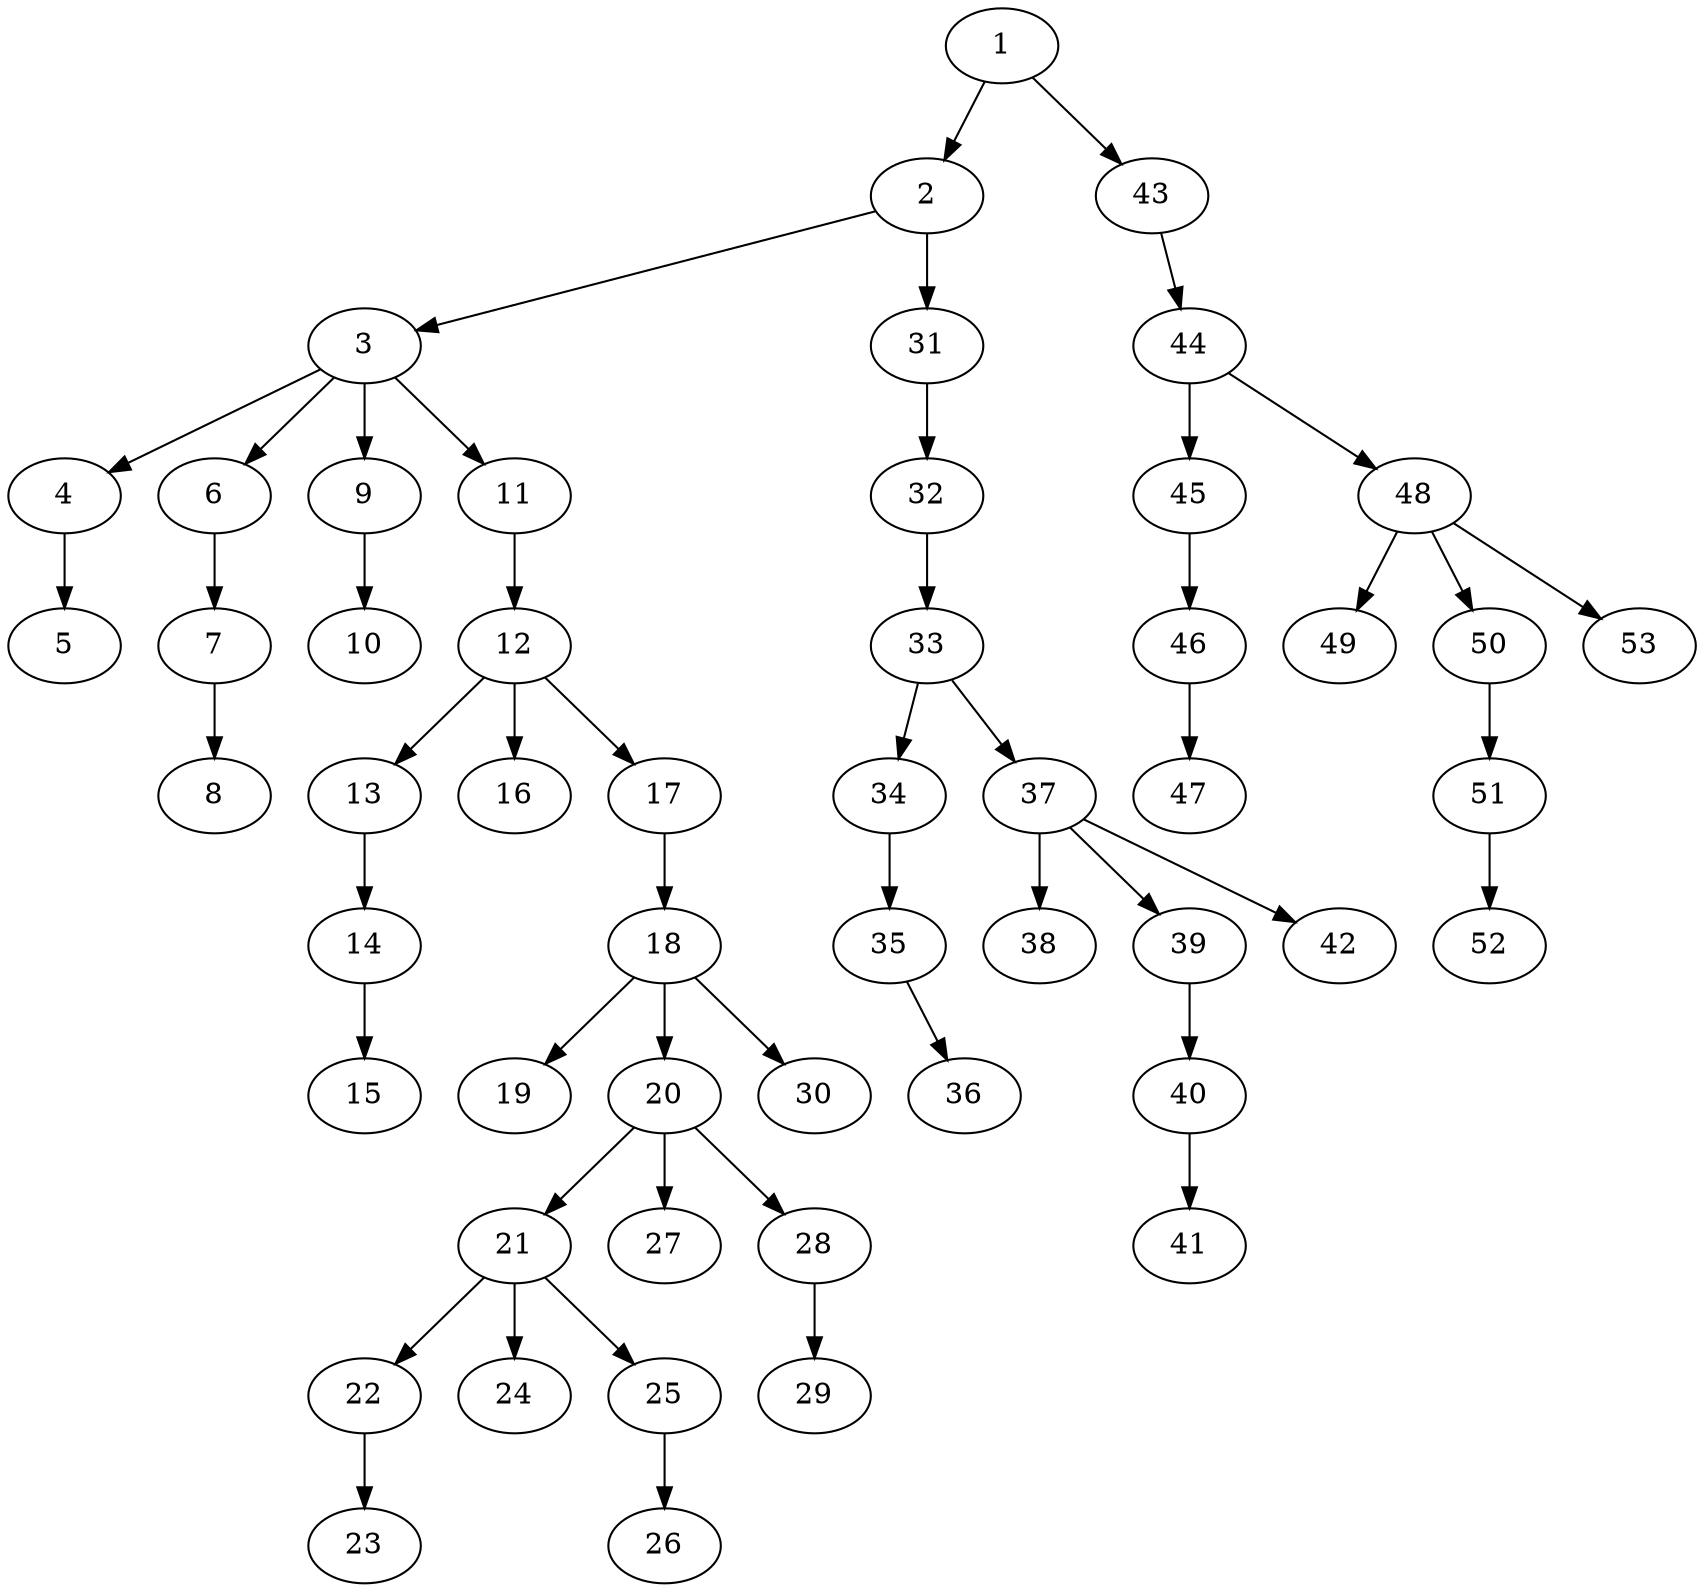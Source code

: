 strict digraph "" {
	1 -> 2;
	1 -> 43;
	2 -> 3;
	2 -> 31;
	3 -> 4;
	3 -> 6;
	3 -> 9;
	3 -> 11;
	4 -> 5;
	6 -> 7;
	7 -> 8;
	9 -> 10;
	11 -> 12;
	12 -> 13;
	12 -> 16;
	12 -> 17;
	13 -> 14;
	14 -> 15;
	17 -> 18;
	18 -> 19;
	18 -> 20;
	18 -> 30;
	20 -> 21;
	20 -> 27;
	20 -> 28;
	21 -> 22;
	21 -> 24;
	21 -> 25;
	22 -> 23;
	25 -> 26;
	28 -> 29;
	31 -> 32;
	32 -> 33;
	33 -> 34;
	33 -> 37;
	34 -> 35;
	35 -> 36;
	37 -> 38;
	37 -> 39;
	37 -> 42;
	39 -> 40;
	40 -> 41;
	43 -> 44;
	44 -> 45;
	44 -> 48;
	45 -> 46;
	46 -> 47;
	48 -> 49;
	48 -> 50;
	48 -> 53;
	50 -> 51;
	51 -> 52;
}
